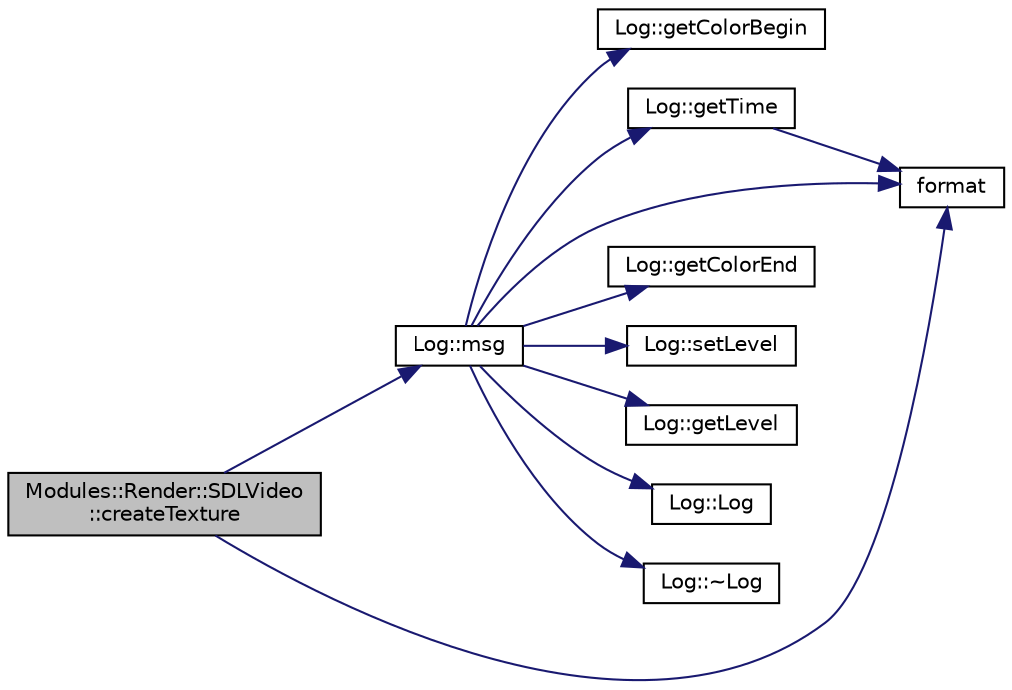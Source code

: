 digraph "Modules::Render::SDLVideo::createTexture"
{
 // INTERACTIVE_SVG=YES
  edge [fontname="Helvetica",fontsize="10",labelfontname="Helvetica",labelfontsize="10"];
  node [fontname="Helvetica",fontsize="10",shape=record];
  rankdir="LR";
  Node1 [label="Modules::Render::SDLVideo\l::createTexture",height=0.2,width=0.4,color="black", fillcolor="grey75", style="filled", fontcolor="black"];
  Node1 -> Node2 [color="midnightblue",fontsize="10",style="solid",fontname="Helvetica"];
  Node2 [label="Log::msg",height=0.2,width=0.4,color="black", fillcolor="white", style="filled",URL="$class_log.html#a84056ae8f88a105f7b5fa3770f2f15d8"];
  Node2 -> Node3 [color="midnightblue",fontsize="10",style="solid",fontname="Helvetica"];
  Node3 [label="Log::getColorBegin",height=0.2,width=0.4,color="black", fillcolor="white", style="filled",URL="$class_log.html#a00080fae9f969e7c3eff2f40c7211cb3"];
  Node2 -> Node4 [color="midnightblue",fontsize="10",style="solid",fontname="Helvetica"];
  Node4 [label="Log::getTime",height=0.2,width=0.4,color="black", fillcolor="white", style="filled",URL="$class_log.html#a1e8efa09c5b342ba1f9ba6d13811fa14"];
  Node4 -> Node5 [color="midnightblue",fontsize="10",style="solid",fontname="Helvetica"];
  Node5 [label="format",height=0.2,width=0.4,color="black", fillcolor="white", style="filled",URL="$format_8hpp.html#a3aca22086b5c6398b980286ac7dd89ad"];
  Node2 -> Node5 [color="midnightblue",fontsize="10",style="solid",fontname="Helvetica"];
  Node2 -> Node6 [color="midnightblue",fontsize="10",style="solid",fontname="Helvetica"];
  Node6 [label="Log::getColorEnd",height=0.2,width=0.4,color="black", fillcolor="white", style="filled",URL="$class_log.html#a1a3e0507d4f5f0486dc7fa8d98954941"];
  Node2 -> Node7 [color="midnightblue",fontsize="10",style="solid",fontname="Helvetica"];
  Node7 [label="Log::setLevel",height=0.2,width=0.4,color="black", fillcolor="white", style="filled",URL="$class_log.html#a64a94fff24e5ed45a1d627d3709b6e52"];
  Node2 -> Node8 [color="midnightblue",fontsize="10",style="solid",fontname="Helvetica"];
  Node8 [label="Log::getLevel",height=0.2,width=0.4,color="black", fillcolor="white", style="filled",URL="$class_log.html#a8def54b27ed38887e1fd074c2ea18a82"];
  Node2 -> Node9 [color="midnightblue",fontsize="10",style="solid",fontname="Helvetica"];
  Node9 [label="Log::Log",height=0.2,width=0.4,color="black", fillcolor="white", style="filled",URL="$class_log.html#af6071a60aa52b6c1b511f99b4bc1b8fe"];
  Node2 -> Node10 [color="midnightblue",fontsize="10",style="solid",fontname="Helvetica"];
  Node10 [label="Log::~Log",height=0.2,width=0.4,color="black", fillcolor="white", style="filled",URL="$class_log.html#a0fbfda88fbee5027c89f6eb121059360"];
  Node1 -> Node5 [color="midnightblue",fontsize="10",style="solid",fontname="Helvetica"];
}
